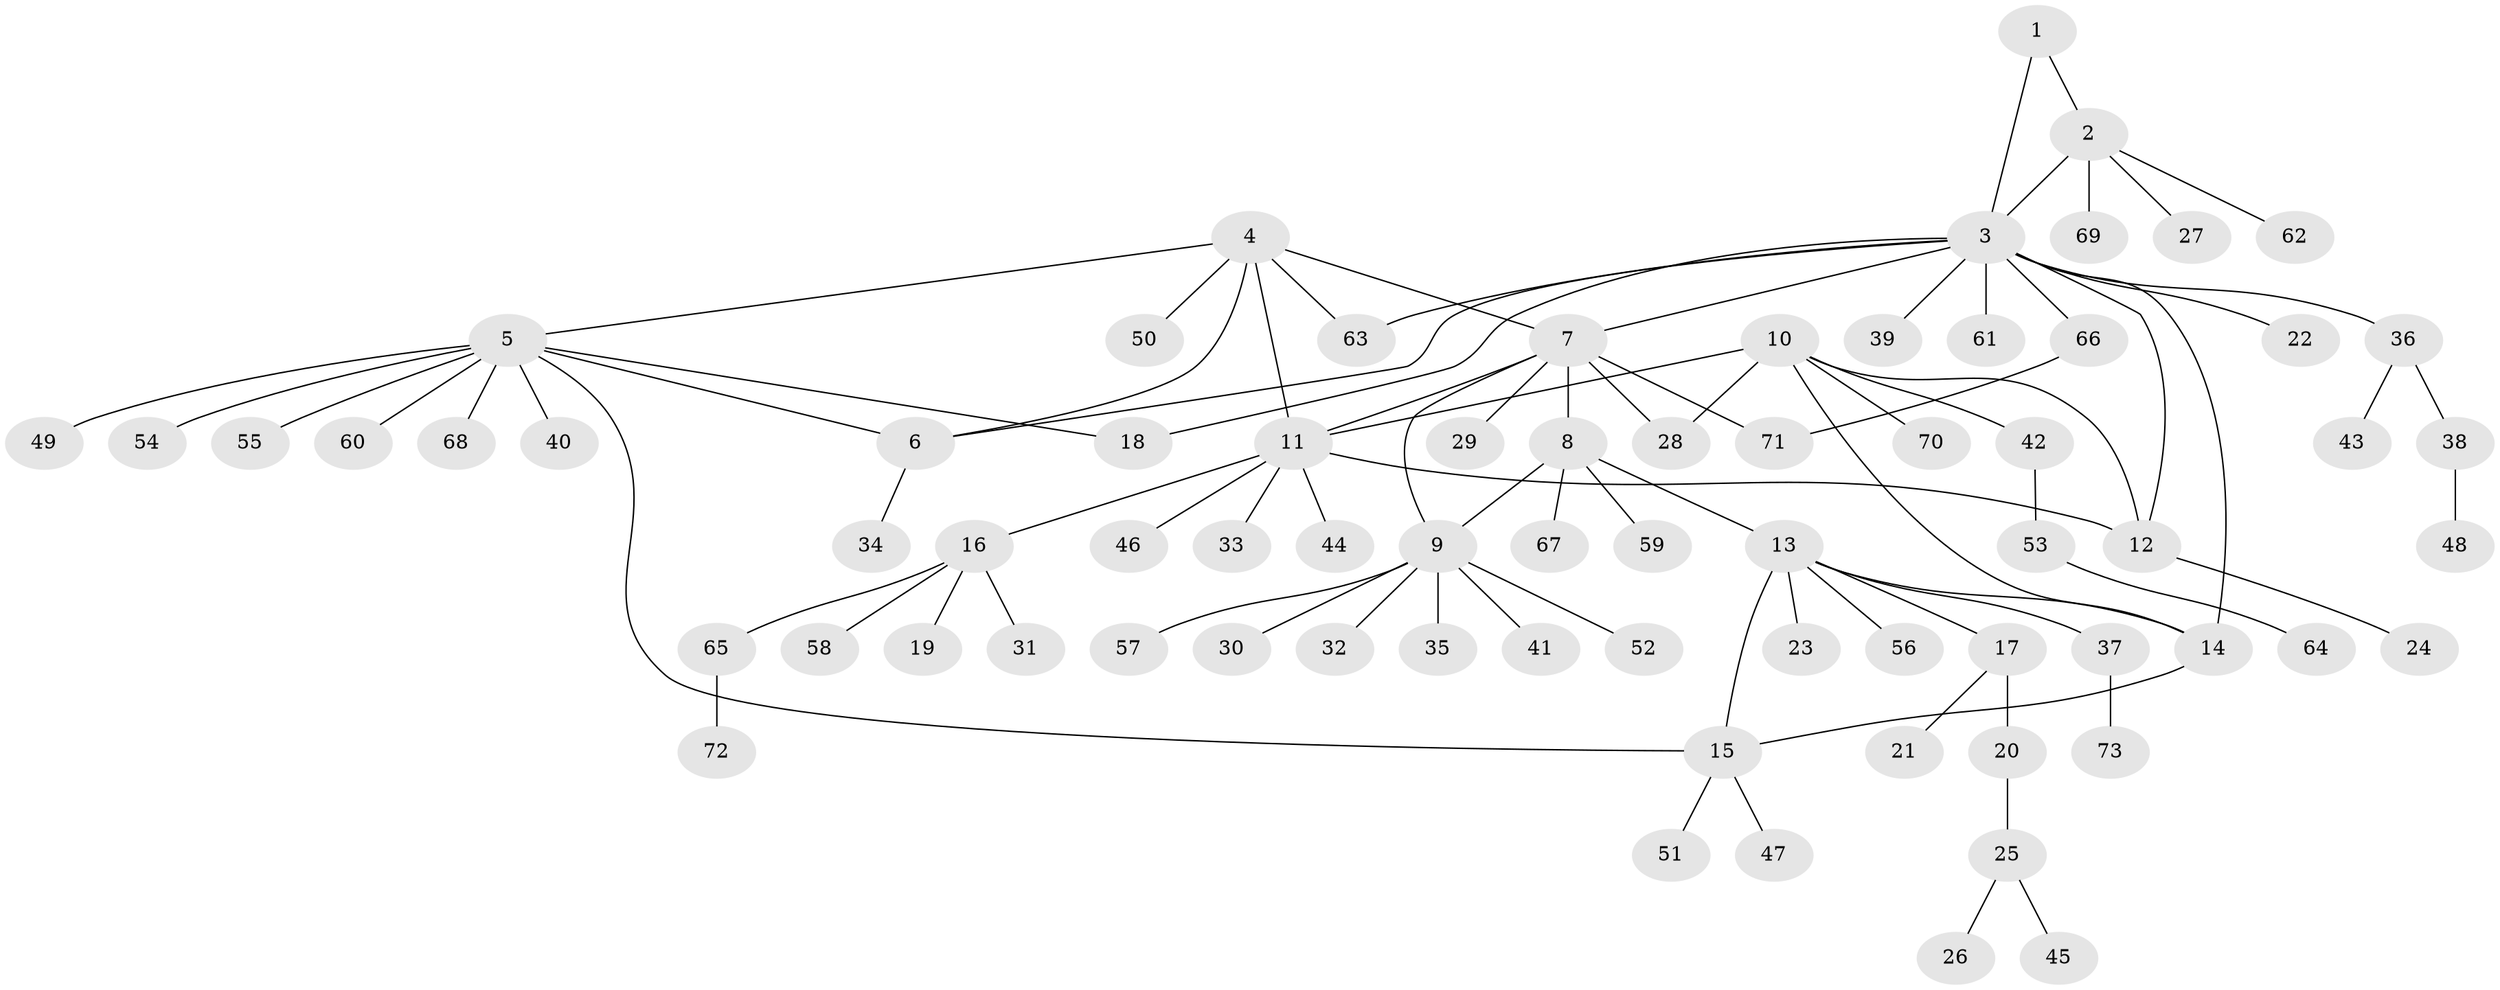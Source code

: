// Generated by graph-tools (version 1.1) at 2025/37/03/09/25 02:37:31]
// undirected, 73 vertices, 87 edges
graph export_dot {
graph [start="1"]
  node [color=gray90,style=filled];
  1;
  2;
  3;
  4;
  5;
  6;
  7;
  8;
  9;
  10;
  11;
  12;
  13;
  14;
  15;
  16;
  17;
  18;
  19;
  20;
  21;
  22;
  23;
  24;
  25;
  26;
  27;
  28;
  29;
  30;
  31;
  32;
  33;
  34;
  35;
  36;
  37;
  38;
  39;
  40;
  41;
  42;
  43;
  44;
  45;
  46;
  47;
  48;
  49;
  50;
  51;
  52;
  53;
  54;
  55;
  56;
  57;
  58;
  59;
  60;
  61;
  62;
  63;
  64;
  65;
  66;
  67;
  68;
  69;
  70;
  71;
  72;
  73;
  1 -- 2;
  1 -- 3;
  2 -- 3;
  2 -- 27;
  2 -- 62;
  2 -- 69;
  3 -- 6;
  3 -- 7;
  3 -- 12;
  3 -- 14;
  3 -- 18;
  3 -- 22;
  3 -- 36;
  3 -- 39;
  3 -- 61;
  3 -- 63;
  3 -- 66;
  4 -- 5;
  4 -- 6;
  4 -- 7;
  4 -- 11;
  4 -- 50;
  4 -- 63;
  5 -- 6;
  5 -- 15;
  5 -- 18;
  5 -- 40;
  5 -- 49;
  5 -- 54;
  5 -- 55;
  5 -- 60;
  5 -- 68;
  6 -- 34;
  7 -- 8;
  7 -- 9;
  7 -- 11;
  7 -- 28;
  7 -- 29;
  7 -- 71;
  8 -- 9;
  8 -- 13;
  8 -- 59;
  8 -- 67;
  9 -- 30;
  9 -- 32;
  9 -- 35;
  9 -- 41;
  9 -- 52;
  9 -- 57;
  10 -- 11;
  10 -- 12;
  10 -- 14;
  10 -- 28;
  10 -- 42;
  10 -- 70;
  11 -- 12;
  11 -- 16;
  11 -- 33;
  11 -- 44;
  11 -- 46;
  12 -- 24;
  13 -- 14;
  13 -- 15;
  13 -- 17;
  13 -- 23;
  13 -- 37;
  13 -- 56;
  14 -- 15;
  15 -- 47;
  15 -- 51;
  16 -- 19;
  16 -- 31;
  16 -- 58;
  16 -- 65;
  17 -- 20;
  17 -- 21;
  20 -- 25;
  25 -- 26;
  25 -- 45;
  36 -- 38;
  36 -- 43;
  37 -- 73;
  38 -- 48;
  42 -- 53;
  53 -- 64;
  65 -- 72;
  66 -- 71;
}
